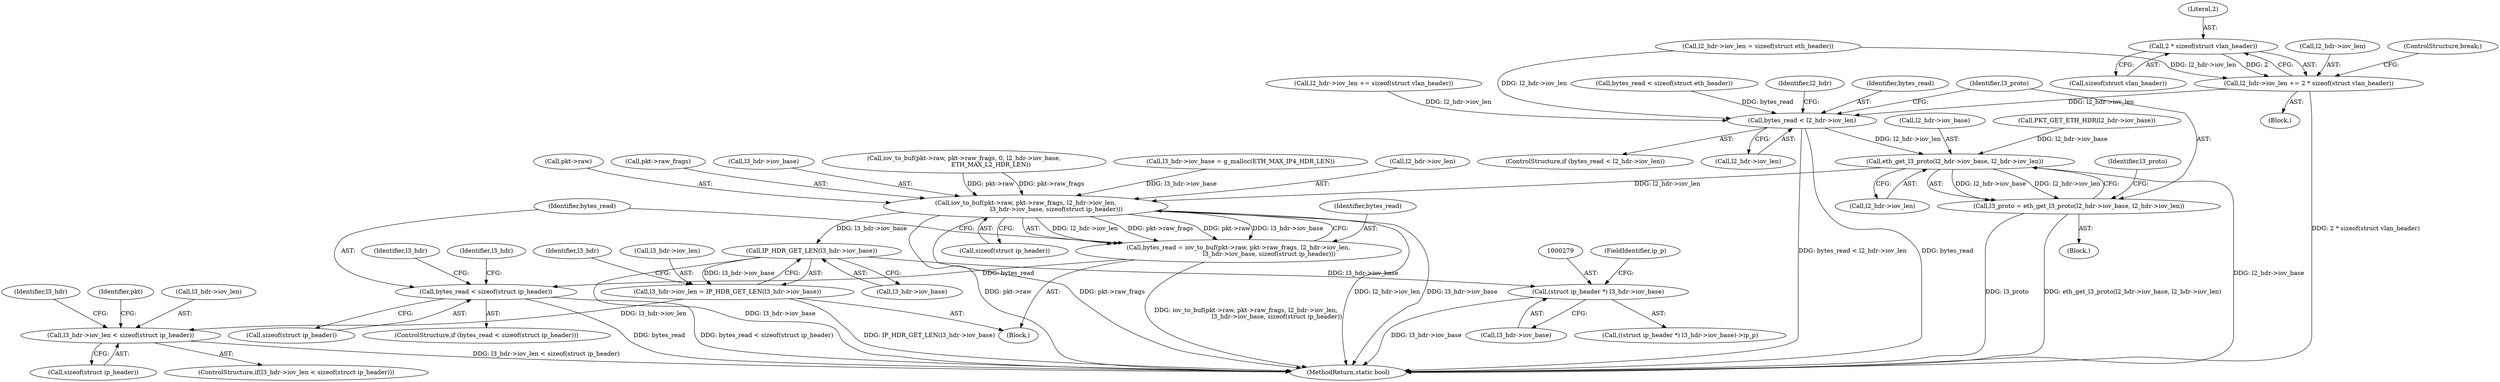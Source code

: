 digraph "0_qemu_93060258ae748573ca7197204125a2670047896d@API" {
"1000182" [label="(Call,2 * sizeof(struct vlan_header))"];
"1000178" [label="(Call,l2_hdr->iov_len += 2 * sizeof(struct vlan_header))"];
"1000188" [label="(Call,bytes_read < l2_hdr->iov_len)"];
"1000203" [label="(Call,eth_get_l3_proto(l2_hdr->iov_base, l2_hdr->iov_len))"];
"1000201" [label="(Call,l3_proto = eth_get_l3_proto(l2_hdr->iov_base, l2_hdr->iov_len))"];
"1000222" [label="(Call,iov_to_buf(pkt->raw, pkt->raw_frags, l2_hdr->iov_len,\n                                l3_hdr->iov_base, sizeof(struct ip_header)))"];
"1000220" [label="(Call,bytes_read = iov_to_buf(pkt->raw, pkt->raw_frags, l2_hdr->iov_len,\n                                l3_hdr->iov_base, sizeof(struct ip_header)))"];
"1000238" [label="(Call,bytes_read < sizeof(struct ip_header))"];
"1000254" [label="(Call,IP_HDR_GET_LEN(l3_hdr->iov_base))"];
"1000250" [label="(Call,l3_hdr->iov_len = IP_HDR_GET_LEN(l3_hdr->iov_base))"];
"1000259" [label="(Call,l3_hdr->iov_len < sizeof(struct ip_header))"];
"1000278" [label="(Call,(struct ip_header *) l3_hdr->iov_base)"];
"1000251" [label="(Call,l3_hdr->iov_len)"];
"1000240" [label="(Call,sizeof(struct ip_header))"];
"1000268" [label="(Identifier,l3_hdr)"];
"1000263" [label="(Call,sizeof(struct ip_header))"];
"1000103" [label="(Block,)"];
"1000129" [label="(Call,iov_to_buf(pkt->raw, pkt->raw_frags, 0, l2_hdr->iov_base,\n                            ETH_MAX_L2_HDR_LEN))"];
"1000163" [label="(Call,PKT_GET_ETH_HDR(l2_hdr->iov_base))"];
"1000245" [label="(Identifier,l3_hdr)"];
"1000261" [label="(Identifier,l3_hdr)"];
"1000255" [label="(Call,l3_hdr->iov_base)"];
"1000187" [label="(ControlStructure,if (bytes_read < l2_hdr->iov_len))"];
"1000142" [label="(Call,bytes_read < sizeof(struct eth_header))"];
"1000201" [label="(Call,l3_proto = eth_get_l3_proto(l2_hdr->iov_base, l2_hdr->iov_len))"];
"1000250" [label="(Call,l3_hdr->iov_len = IP_HDR_GET_LEN(l3_hdr->iov_base))"];
"1000280" [label="(Call,l3_hdr->iov_base)"];
"1000277" [label="(Call,((struct ip_header *) l3_hdr->iov_base)->ip_p)"];
"1000232" [label="(Call,l3_hdr->iov_base)"];
"1000204" [label="(Call,l2_hdr->iov_base)"];
"1000179" [label="(Call,l2_hdr->iov_len)"];
"1000189" [label="(Identifier,bytes_read)"];
"1000214" [label="(Call,l3_hdr->iov_base = g_malloc(ETH_MAX_IP4_HDR_LEN))"];
"1000203" [label="(Call,eth_get_l3_proto(l2_hdr->iov_base, l2_hdr->iov_len))"];
"1000211" [label="(Identifier,l3_proto)"];
"1000170" [label="(Call,l2_hdr->iov_len += sizeof(struct vlan_header))"];
"1000229" [label="(Call,l2_hdr->iov_len)"];
"1000168" [label="(Block,)"];
"1000275" [label="(Identifier,pkt)"];
"1000188" [label="(Call,bytes_read < l2_hdr->iov_len)"];
"1000283" [label="(FieldIdentifier,ip_p)"];
"1000154" [label="(Call,l2_hdr->iov_len = sizeof(struct eth_header))"];
"1000254" [label="(Call,IP_HDR_GET_LEN(l3_hdr->iov_base))"];
"1000196" [label="(Identifier,l2_hdr)"];
"1000239" [label="(Identifier,bytes_read)"];
"1000258" [label="(ControlStructure,if(l3_hdr->iov_len < sizeof(struct ip_header)))"];
"1000278" [label="(Call,(struct ip_header *) l3_hdr->iov_base)"];
"1000260" [label="(Call,l3_hdr->iov_len)"];
"1000184" [label="(Call,sizeof(struct vlan_header))"];
"1000178" [label="(Call,l2_hdr->iov_len += 2 * sizeof(struct vlan_header))"];
"1000182" [label="(Call,2 * sizeof(struct vlan_header))"];
"1000190" [label="(Call,l2_hdr->iov_len)"];
"1000222" [label="(Call,iov_to_buf(pkt->raw, pkt->raw_frags, l2_hdr->iov_len,\n                                l3_hdr->iov_base, sizeof(struct ip_header)))"];
"1000186" [label="(ControlStructure,break;)"];
"1000220" [label="(Call,bytes_read = iov_to_buf(pkt->raw, pkt->raw_frags, l2_hdr->iov_len,\n                                l3_hdr->iov_base, sizeof(struct ip_header)))"];
"1000238" [label="(Call,bytes_read < sizeof(struct ip_header))"];
"1000259" [label="(Call,l3_hdr->iov_len < sizeof(struct ip_header))"];
"1000183" [label="(Literal,2)"];
"1000223" [label="(Call,pkt->raw)"];
"1000212" [label="(Block,)"];
"1000221" [label="(Identifier,bytes_read)"];
"1000252" [label="(Identifier,l3_hdr)"];
"1000207" [label="(Call,l2_hdr->iov_len)"];
"1000235" [label="(Call,sizeof(struct ip_header))"];
"1000237" [label="(ControlStructure,if (bytes_read < sizeof(struct ip_header)))"];
"1000226" [label="(Call,pkt->raw_frags)"];
"1000368" [label="(MethodReturn,static bool)"];
"1000202" [label="(Identifier,l3_proto)"];
"1000182" -> "1000178"  [label="AST: "];
"1000182" -> "1000184"  [label="CFG: "];
"1000183" -> "1000182"  [label="AST: "];
"1000184" -> "1000182"  [label="AST: "];
"1000178" -> "1000182"  [label="CFG: "];
"1000182" -> "1000178"  [label="DDG: 2"];
"1000178" -> "1000168"  [label="AST: "];
"1000179" -> "1000178"  [label="AST: "];
"1000186" -> "1000178"  [label="CFG: "];
"1000178" -> "1000368"  [label="DDG: 2 * sizeof(struct vlan_header)"];
"1000154" -> "1000178"  [label="DDG: l2_hdr->iov_len"];
"1000178" -> "1000188"  [label="DDG: l2_hdr->iov_len"];
"1000188" -> "1000187"  [label="AST: "];
"1000188" -> "1000190"  [label="CFG: "];
"1000189" -> "1000188"  [label="AST: "];
"1000190" -> "1000188"  [label="AST: "];
"1000196" -> "1000188"  [label="CFG: "];
"1000202" -> "1000188"  [label="CFG: "];
"1000188" -> "1000368"  [label="DDG: bytes_read < l2_hdr->iov_len"];
"1000188" -> "1000368"  [label="DDG: bytes_read"];
"1000142" -> "1000188"  [label="DDG: bytes_read"];
"1000154" -> "1000188"  [label="DDG: l2_hdr->iov_len"];
"1000170" -> "1000188"  [label="DDG: l2_hdr->iov_len"];
"1000188" -> "1000203"  [label="DDG: l2_hdr->iov_len"];
"1000203" -> "1000201"  [label="AST: "];
"1000203" -> "1000207"  [label="CFG: "];
"1000204" -> "1000203"  [label="AST: "];
"1000207" -> "1000203"  [label="AST: "];
"1000201" -> "1000203"  [label="CFG: "];
"1000203" -> "1000368"  [label="DDG: l2_hdr->iov_base"];
"1000203" -> "1000201"  [label="DDG: l2_hdr->iov_base"];
"1000203" -> "1000201"  [label="DDG: l2_hdr->iov_len"];
"1000163" -> "1000203"  [label="DDG: l2_hdr->iov_base"];
"1000203" -> "1000222"  [label="DDG: l2_hdr->iov_len"];
"1000201" -> "1000103"  [label="AST: "];
"1000202" -> "1000201"  [label="AST: "];
"1000211" -> "1000201"  [label="CFG: "];
"1000201" -> "1000368"  [label="DDG: eth_get_l3_proto(l2_hdr->iov_base, l2_hdr->iov_len)"];
"1000201" -> "1000368"  [label="DDG: l3_proto"];
"1000222" -> "1000220"  [label="AST: "];
"1000222" -> "1000235"  [label="CFG: "];
"1000223" -> "1000222"  [label="AST: "];
"1000226" -> "1000222"  [label="AST: "];
"1000229" -> "1000222"  [label="AST: "];
"1000232" -> "1000222"  [label="AST: "];
"1000235" -> "1000222"  [label="AST: "];
"1000220" -> "1000222"  [label="CFG: "];
"1000222" -> "1000368"  [label="DDG: pkt->raw"];
"1000222" -> "1000368"  [label="DDG: pkt->raw_frags"];
"1000222" -> "1000368"  [label="DDG: l2_hdr->iov_len"];
"1000222" -> "1000368"  [label="DDG: l3_hdr->iov_base"];
"1000222" -> "1000220"  [label="DDG: l2_hdr->iov_len"];
"1000222" -> "1000220"  [label="DDG: pkt->raw_frags"];
"1000222" -> "1000220"  [label="DDG: pkt->raw"];
"1000222" -> "1000220"  [label="DDG: l3_hdr->iov_base"];
"1000129" -> "1000222"  [label="DDG: pkt->raw"];
"1000129" -> "1000222"  [label="DDG: pkt->raw_frags"];
"1000214" -> "1000222"  [label="DDG: l3_hdr->iov_base"];
"1000222" -> "1000254"  [label="DDG: l3_hdr->iov_base"];
"1000220" -> "1000212"  [label="AST: "];
"1000221" -> "1000220"  [label="AST: "];
"1000239" -> "1000220"  [label="CFG: "];
"1000220" -> "1000368"  [label="DDG: iov_to_buf(pkt->raw, pkt->raw_frags, l2_hdr->iov_len,\n                                l3_hdr->iov_base, sizeof(struct ip_header))"];
"1000220" -> "1000238"  [label="DDG: bytes_read"];
"1000238" -> "1000237"  [label="AST: "];
"1000238" -> "1000240"  [label="CFG: "];
"1000239" -> "1000238"  [label="AST: "];
"1000240" -> "1000238"  [label="AST: "];
"1000245" -> "1000238"  [label="CFG: "];
"1000252" -> "1000238"  [label="CFG: "];
"1000238" -> "1000368"  [label="DDG: bytes_read"];
"1000238" -> "1000368"  [label="DDG: bytes_read < sizeof(struct ip_header)"];
"1000254" -> "1000250"  [label="AST: "];
"1000254" -> "1000255"  [label="CFG: "];
"1000255" -> "1000254"  [label="AST: "];
"1000250" -> "1000254"  [label="CFG: "];
"1000254" -> "1000368"  [label="DDG: l3_hdr->iov_base"];
"1000254" -> "1000250"  [label="DDG: l3_hdr->iov_base"];
"1000254" -> "1000278"  [label="DDG: l3_hdr->iov_base"];
"1000250" -> "1000212"  [label="AST: "];
"1000251" -> "1000250"  [label="AST: "];
"1000261" -> "1000250"  [label="CFG: "];
"1000250" -> "1000368"  [label="DDG: IP_HDR_GET_LEN(l3_hdr->iov_base)"];
"1000250" -> "1000259"  [label="DDG: l3_hdr->iov_len"];
"1000259" -> "1000258"  [label="AST: "];
"1000259" -> "1000263"  [label="CFG: "];
"1000260" -> "1000259"  [label="AST: "];
"1000263" -> "1000259"  [label="AST: "];
"1000268" -> "1000259"  [label="CFG: "];
"1000275" -> "1000259"  [label="CFG: "];
"1000259" -> "1000368"  [label="DDG: l3_hdr->iov_len < sizeof(struct ip_header)"];
"1000278" -> "1000277"  [label="AST: "];
"1000278" -> "1000280"  [label="CFG: "];
"1000279" -> "1000278"  [label="AST: "];
"1000280" -> "1000278"  [label="AST: "];
"1000283" -> "1000278"  [label="CFG: "];
"1000278" -> "1000368"  [label="DDG: l3_hdr->iov_base"];
}
